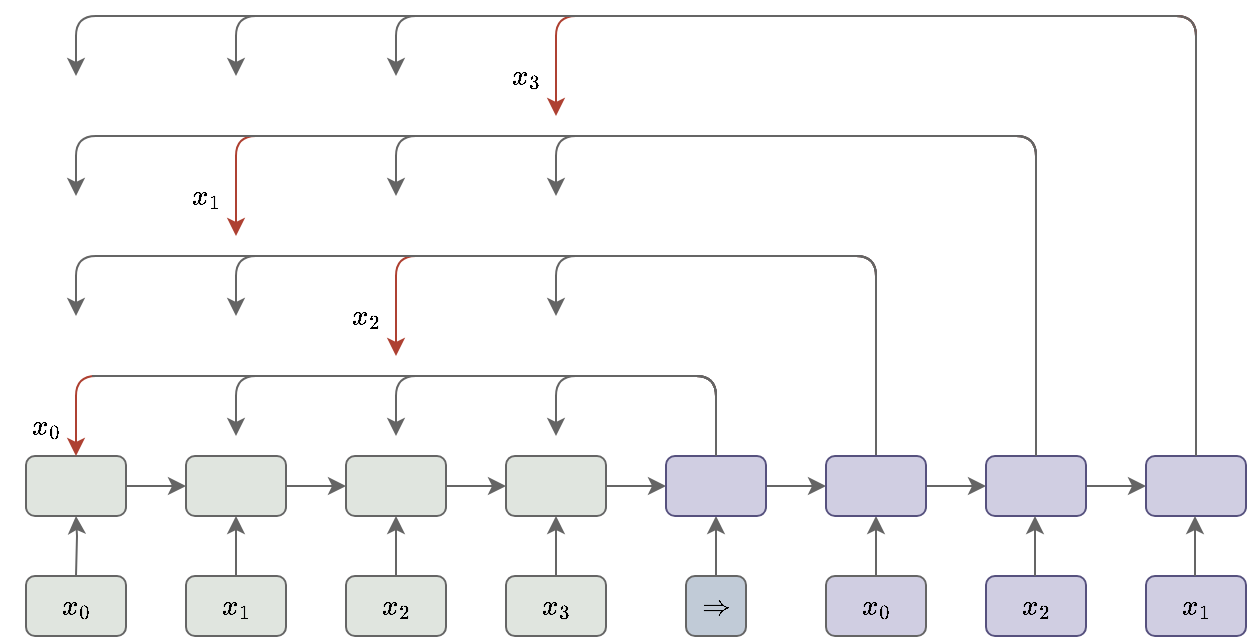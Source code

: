 <mxfile version="15.9.1" type="github">
  <diagram id="XGCCkTVCE6sSBGF_dYgc" name="Page-1">
    <mxGraphModel dx="946" dy="645" grid="1" gridSize="10" guides="1" tooltips="1" connect="1" arrows="1" fold="1" page="1" pageScale="1" pageWidth="827" pageHeight="1169" math="0" shadow="0">
      <root>
        <mxCell id="0" />
        <mxCell id="1" parent="0" />
        <mxCell id="Lex3ngpuYueUcGQ_zVxU-1" value="" style="endArrow=classic;html=1;rounded=1;shadow=0;labelBackgroundColor=#FFFFFF;sketch=0;fontColor=#CCCCFF;startSize=0;endSize=6;sourcePerimeterSpacing=0;strokeColor=#ae4132;fillColor=#fad9d5;edgeStyle=elbowEdgeStyle;elbow=vertical;exitX=0.5;exitY=0;exitDx=0;exitDy=0;" edge="1" parent="1" source="Lex3ngpuYueUcGQ_zVxU-27">
          <mxGeometry width="50" height="50" relative="1" as="geometry">
            <mxPoint x="544" y="380" as="sourcePoint" />
            <mxPoint x="304" y="390" as="targetPoint" />
            <Array as="points">
              <mxPoint x="424" y="340" />
            </Array>
          </mxGeometry>
        </mxCell>
        <mxCell id="Lex3ngpuYueUcGQ_zVxU-2" style="edgeStyle=orthogonalEdgeStyle;rounded=0;orthogonalLoop=1;jettySize=auto;html=1;strokeColor=#656565;fontColor=#1D3557;labelBackgroundColor=#F1FAEE;" edge="1" parent="1" target="Lex3ngpuYueUcGQ_zVxU-14">
          <mxGeometry relative="1" as="geometry">
            <mxPoint x="144" y="500" as="sourcePoint" />
          </mxGeometry>
        </mxCell>
        <mxCell id="Lex3ngpuYueUcGQ_zVxU-3" style="edgeStyle=orthogonalEdgeStyle;rounded=0;orthogonalLoop=1;jettySize=auto;html=1;strokeColor=#656565;fontColor=#1D3557;labelBackgroundColor=#F1FAEE;" edge="1" parent="1" source="Lex3ngpuYueUcGQ_zVxU-4" target="Lex3ngpuYueUcGQ_zVxU-20">
          <mxGeometry relative="1" as="geometry" />
        </mxCell>
        <mxCell id="Lex3ngpuYueUcGQ_zVxU-4" value="&lt;span style=&quot;color: rgb(0 , 0 , 0)&quot;&gt;$$x_3$$&lt;/span&gt;" style="rounded=1;whiteSpace=wrap;html=1;fillColor=#E0E5DF;strokeColor=#656565;fontColor=#1D3557;" vertex="1" parent="1">
          <mxGeometry x="359" y="500" width="50" height="30" as="geometry" />
        </mxCell>
        <mxCell id="Lex3ngpuYueUcGQ_zVxU-5" style="edgeStyle=orthogonalEdgeStyle;rounded=0;orthogonalLoop=1;jettySize=auto;html=1;strokeColor=#656565;fontColor=#1D3557;labelBackgroundColor=#F1FAEE;" edge="1" parent="1" source="Lex3ngpuYueUcGQ_zVxU-6" target="Lex3ngpuYueUcGQ_zVxU-27">
          <mxGeometry relative="1" as="geometry" />
        </mxCell>
        <mxCell id="Lex3ngpuYueUcGQ_zVxU-6" value="$$x_0$$" style="rounded=1;whiteSpace=wrap;html=1;fillColor=#D0CEE2;strokeColor=#656565;" vertex="1" parent="1">
          <mxGeometry x="519" y="500" width="50" height="30" as="geometry" />
        </mxCell>
        <mxCell id="Lex3ngpuYueUcGQ_zVxU-7" style="edgeStyle=orthogonalEdgeStyle;rounded=0;orthogonalLoop=1;jettySize=auto;html=1;strokeColor=#656565;fontColor=#1D3557;labelBackgroundColor=#F1FAEE;" edge="1" parent="1" source="Lex3ngpuYueUcGQ_zVxU-8" target="Lex3ngpuYueUcGQ_zVxU-18">
          <mxGeometry relative="1" as="geometry" />
        </mxCell>
        <mxCell id="Lex3ngpuYueUcGQ_zVxU-8" value="&lt;span style=&quot;color: rgb(0 , 0 , 0)&quot;&gt;$$x_2$$&lt;/span&gt;" style="rounded=1;whiteSpace=wrap;html=1;fillColor=#e0e5df;strokeColor=#656565;fontColor=#1D3557;" vertex="1" parent="1">
          <mxGeometry x="279" y="500" width="50" height="30" as="geometry" />
        </mxCell>
        <mxCell id="Lex3ngpuYueUcGQ_zVxU-9" style="edgeStyle=orthogonalEdgeStyle;rounded=0;orthogonalLoop=1;jettySize=auto;html=1;strokeColor=#656565;fontColor=#1D3557;labelBackgroundColor=#F1FAEE;" edge="1" parent="1" source="Lex3ngpuYueUcGQ_zVxU-10" target="Lex3ngpuYueUcGQ_zVxU-16">
          <mxGeometry relative="1" as="geometry" />
        </mxCell>
        <mxCell id="Lex3ngpuYueUcGQ_zVxU-10" value="&lt;span style=&quot;color: rgb(0 , 0 , 0)&quot;&gt;$$x_1$$&lt;/span&gt;" style="rounded=1;whiteSpace=wrap;html=1;fillColor=#e0e5df;strokeColor=#656565;fontColor=#1D3557;" vertex="1" parent="1">
          <mxGeometry x="199" y="500" width="50" height="30" as="geometry" />
        </mxCell>
        <mxCell id="Lex3ngpuYueUcGQ_zVxU-11" style="edgeStyle=orthogonalEdgeStyle;rounded=0;orthogonalLoop=1;jettySize=auto;html=1;strokeColor=#656565;fontColor=#1D3557;labelBackgroundColor=#F1FAEE;" edge="1" parent="1" source="Lex3ngpuYueUcGQ_zVxU-12" target="Lex3ngpuYueUcGQ_zVxU-24">
          <mxGeometry relative="1" as="geometry" />
        </mxCell>
        <mxCell id="Lex3ngpuYueUcGQ_zVxU-12" value="$$\Rightarrow$$" style="rounded=1;whiteSpace=wrap;html=1;fillColor=#c1cbd7;strokeColor=#656565;" vertex="1" parent="1">
          <mxGeometry x="449" y="500" width="30" height="30" as="geometry" />
        </mxCell>
        <mxCell id="Lex3ngpuYueUcGQ_zVxU-13" style="edgeStyle=orthogonalEdgeStyle;rounded=0;orthogonalLoop=1;jettySize=auto;html=1;strokeColor=#656565;fontColor=#1D3557;labelBackgroundColor=#F1FAEE;" edge="1" parent="1" source="Lex3ngpuYueUcGQ_zVxU-14" target="Lex3ngpuYueUcGQ_zVxU-16">
          <mxGeometry relative="1" as="geometry" />
        </mxCell>
        <mxCell id="Lex3ngpuYueUcGQ_zVxU-14" value="" style="rounded=1;whiteSpace=wrap;html=1;fillColor=#e0e5df;strokeColor=#656565;fontColor=#1D3557;" vertex="1" parent="1">
          <mxGeometry x="119" y="440" width="50" height="30" as="geometry" />
        </mxCell>
        <mxCell id="Lex3ngpuYueUcGQ_zVxU-15" style="edgeStyle=orthogonalEdgeStyle;rounded=0;orthogonalLoop=1;jettySize=auto;html=1;entryX=0;entryY=0.5;entryDx=0;entryDy=0;strokeColor=#656565;fontColor=#1D3557;labelBackgroundColor=#F1FAEE;" edge="1" parent="1" source="Lex3ngpuYueUcGQ_zVxU-16" target="Lex3ngpuYueUcGQ_zVxU-18">
          <mxGeometry relative="1" as="geometry" />
        </mxCell>
        <mxCell id="Lex3ngpuYueUcGQ_zVxU-16" value="" style="rounded=1;whiteSpace=wrap;html=1;fillColor=#e0e5df;strokeColor=#656565;fontColor=#1D3557;" vertex="1" parent="1">
          <mxGeometry x="199" y="440" width="50" height="30" as="geometry" />
        </mxCell>
        <mxCell id="Lex3ngpuYueUcGQ_zVxU-17" style="edgeStyle=orthogonalEdgeStyle;rounded=0;orthogonalLoop=1;jettySize=auto;html=1;entryX=0;entryY=0.5;entryDx=0;entryDy=0;strokeColor=#656565;fontColor=#1D3557;labelBackgroundColor=#F1FAEE;" edge="1" parent="1" source="Lex3ngpuYueUcGQ_zVxU-18" target="Lex3ngpuYueUcGQ_zVxU-20">
          <mxGeometry relative="1" as="geometry" />
        </mxCell>
        <mxCell id="Lex3ngpuYueUcGQ_zVxU-18" value="" style="rounded=1;whiteSpace=wrap;html=1;fillColor=#e0e5df;strokeColor=#656565;fontColor=#1D3557;" vertex="1" parent="1">
          <mxGeometry x="279" y="440" width="50" height="30" as="geometry" />
        </mxCell>
        <mxCell id="Lex3ngpuYueUcGQ_zVxU-19" style="edgeStyle=orthogonalEdgeStyle;rounded=0;orthogonalLoop=1;jettySize=auto;html=1;entryX=0;entryY=0.5;entryDx=0;entryDy=0;strokeColor=#656565;fontColor=#1D3557;labelBackgroundColor=#F1FAEE;" edge="1" parent="1" source="Lex3ngpuYueUcGQ_zVxU-20" target="Lex3ngpuYueUcGQ_zVxU-24">
          <mxGeometry relative="1" as="geometry" />
        </mxCell>
        <mxCell id="Lex3ngpuYueUcGQ_zVxU-20" value="" style="rounded=1;whiteSpace=wrap;html=1;fillColor=#e0e5df;strokeColor=#656565;fontColor=#1D3557;" vertex="1" parent="1">
          <mxGeometry x="359" y="440" width="50" height="30" as="geometry" />
        </mxCell>
        <mxCell id="Lex3ngpuYueUcGQ_zVxU-21" style="edgeStyle=orthogonalEdgeStyle;rounded=0;orthogonalLoop=1;jettySize=auto;html=1;entryX=0;entryY=0.5;entryDx=0;entryDy=0;strokeColor=#656565;fontColor=#1D3557;labelBackgroundColor=#F1FAEE;" edge="1" parent="1" source="Lex3ngpuYueUcGQ_zVxU-24" target="Lex3ngpuYueUcGQ_zVxU-27">
          <mxGeometry relative="1" as="geometry" />
        </mxCell>
        <mxCell id="Lex3ngpuYueUcGQ_zVxU-22" style="edgeStyle=orthogonalEdgeStyle;rounded=1;sketch=0;jumpStyle=none;orthogonalLoop=1;jettySize=auto;html=1;entryX=0.5;entryY=0;entryDx=0;entryDy=0;shadow=0;labelBackgroundColor=#FFFFFF;fontColor=#CCCCFF;startArrow=none;startFill=0;endArrow=classic;endFill=1;sourcePerimeterSpacing=-6;strokeColor=#ae4132;fillColor=#fad9d5;" edge="1" parent="1" source="Lex3ngpuYueUcGQ_zVxU-24" target="Lex3ngpuYueUcGQ_zVxU-14">
          <mxGeometry relative="1" as="geometry">
            <Array as="points">
              <mxPoint x="464" y="400" />
              <mxPoint x="144" y="400" />
            </Array>
          </mxGeometry>
        </mxCell>
        <mxCell id="Lex3ngpuYueUcGQ_zVxU-23" style="edgeStyle=orthogonalEdgeStyle;rounded=1;sketch=0;jumpStyle=none;orthogonalLoop=1;jettySize=auto;html=1;shadow=0;labelBackgroundColor=#FFFFFF;fontColor=#CCCCFF;startArrow=none;startFill=0;endArrow=none;endFill=0;sourcePerimeterSpacing=-6;strokeColor=#656565;fillColor=#A8DADC;" edge="1" parent="1" source="Lex3ngpuYueUcGQ_zVxU-24">
          <mxGeometry relative="1" as="geometry">
            <mxPoint x="152" y="400" as="targetPoint" />
            <Array as="points">
              <mxPoint x="464" y="400" />
            </Array>
          </mxGeometry>
        </mxCell>
        <mxCell id="Lex3ngpuYueUcGQ_zVxU-24" value="" style="rounded=1;whiteSpace=wrap;html=1;fillColor=#d0cee2;strokeColor=#56517e;" vertex="1" parent="1">
          <mxGeometry x="439" y="440" width="50" height="30" as="geometry" />
        </mxCell>
        <mxCell id="Lex3ngpuYueUcGQ_zVxU-25" style="edgeStyle=elbowEdgeStyle;rounded=1;sketch=0;orthogonalLoop=1;jettySize=auto;elbow=vertical;html=1;exitX=0.5;exitY=0;exitDx=0;exitDy=0;shadow=0;labelBackgroundColor=#FFFFFF;fontColor=#CCCCFF;startArrow=none;startFill=0;startSize=0;endSize=6;sourcePerimeterSpacing=-6;strokeColor=#656565;fillColor=#A8DADC;" edge="1" parent="1" source="Lex3ngpuYueUcGQ_zVxU-27">
          <mxGeometry relative="1" as="geometry">
            <mxPoint x="144" y="370" as="targetPoint" />
            <Array as="points">
              <mxPoint x="344" y="340" />
            </Array>
          </mxGeometry>
        </mxCell>
        <mxCell id="Lex3ngpuYueUcGQ_zVxU-26" style="edgeStyle=elbowEdgeStyle;rounded=1;sketch=0;orthogonalLoop=1;jettySize=auto;elbow=vertical;html=1;exitX=1;exitY=0.5;exitDx=0;exitDy=0;shadow=0;labelBackgroundColor=#FFFFFF;fontColor=#CCCCFF;startArrow=none;startFill=0;sourcePerimeterSpacing=-6;strokeColor=#656565;fillColor=#A8DADC;" edge="1" parent="1" source="Lex3ngpuYueUcGQ_zVxU-27" target="Lex3ngpuYueUcGQ_zVxU-34">
          <mxGeometry relative="1" as="geometry" />
        </mxCell>
        <mxCell id="Lex3ngpuYueUcGQ_zVxU-27" value="" style="rounded=1;whiteSpace=wrap;html=1;fillColor=#d0cee2;strokeColor=#56517e;" vertex="1" parent="1">
          <mxGeometry x="519" y="440" width="50" height="30" as="geometry" />
        </mxCell>
        <mxCell id="Lex3ngpuYueUcGQ_zVxU-28" value="" style="endArrow=classic;html=1;rounded=1;shadow=0;labelBackgroundColor=#FFFFFF;sketch=0;fontColor=#CCCCFF;startSize=0;endSize=6;sourcePerimeterSpacing=0;strokeColor=#656565;fillColor=#A8DADC;edgeStyle=elbowEdgeStyle;elbow=vertical;exitX=0.5;exitY=0;exitDx=0;exitDy=0;" edge="1" parent="1" source="Lex3ngpuYueUcGQ_zVxU-24">
          <mxGeometry width="50" height="50" relative="1" as="geometry">
            <mxPoint x="459" y="410" as="sourcePoint" />
            <mxPoint x="224" y="430" as="targetPoint" />
            <Array as="points">
              <mxPoint x="344" y="400" />
            </Array>
          </mxGeometry>
        </mxCell>
        <mxCell id="Lex3ngpuYueUcGQ_zVxU-29" value="" style="endArrow=classic;html=1;rounded=1;shadow=0;labelBackgroundColor=#FFFFFF;sketch=0;fontColor=#CCCCFF;startSize=0;endSize=6;sourcePerimeterSpacing=0;strokeColor=#656565;fillColor=#A8DADC;edgeStyle=elbowEdgeStyle;elbow=vertical;exitX=0.5;exitY=0;exitDx=0;exitDy=0;" edge="1" parent="1" source="Lex3ngpuYueUcGQ_zVxU-24">
          <mxGeometry width="50" height="50" relative="1" as="geometry">
            <mxPoint x="469" y="440" as="sourcePoint" />
            <mxPoint x="384" y="430" as="targetPoint" />
            <Array as="points">
              <mxPoint x="424" y="400" />
            </Array>
          </mxGeometry>
        </mxCell>
        <mxCell id="Lex3ngpuYueUcGQ_zVxU-30" value="" style="endArrow=classic;html=1;rounded=1;shadow=0;labelBackgroundColor=#FFFFFF;sketch=0;fontColor=#CCCCFF;startSize=0;endSize=6;sourcePerimeterSpacing=0;strokeColor=#656565;fillColor=#A8DADC;edgeStyle=elbowEdgeStyle;elbow=vertical;exitX=0.5;exitY=0;exitDx=0;exitDy=0;" edge="1" parent="1" source="Lex3ngpuYueUcGQ_zVxU-24">
          <mxGeometry width="50" height="50" relative="1" as="geometry">
            <mxPoint x="459" y="430" as="sourcePoint" />
            <mxPoint x="304" y="430" as="targetPoint" />
            <Array as="points">
              <mxPoint x="389" y="400" />
            </Array>
          </mxGeometry>
        </mxCell>
        <mxCell id="Lex3ngpuYueUcGQ_zVxU-31" style="edgeStyle=elbowEdgeStyle;rounded=1;sketch=0;orthogonalLoop=1;jettySize=auto;elbow=vertical;html=1;exitX=0.5;exitY=0;exitDx=0;exitDy=0;shadow=0;labelBackgroundColor=#FFFFFF;fontColor=#CCCCFF;startArrow=none;startFill=0;startSize=0;endSize=6;sourcePerimeterSpacing=-6;strokeColor=#ae4132;fillColor=#fad9d5;" edge="1" parent="1" source="Lex3ngpuYueUcGQ_zVxU-34">
          <mxGeometry relative="1" as="geometry">
            <mxPoint x="224" y="330" as="targetPoint" />
            <Array as="points">
              <mxPoint x="419" y="280" />
            </Array>
          </mxGeometry>
        </mxCell>
        <mxCell id="Lex3ngpuYueUcGQ_zVxU-32" style="edgeStyle=elbowEdgeStyle;rounded=1;sketch=0;orthogonalLoop=1;jettySize=auto;elbow=vertical;html=1;shadow=0;labelBackgroundColor=#FFFFFF;fontColor=#CCCCFF;startArrow=none;startFill=0;startSize=0;endSize=6;sourcePerimeterSpacing=-6;strokeColor=#656565;fillColor=#A8DADC;" edge="1" parent="1" source="Lex3ngpuYueUcGQ_zVxU-34">
          <mxGeometry relative="1" as="geometry">
            <mxPoint x="144" y="310" as="targetPoint" />
            <Array as="points">
              <mxPoint x="372" y="280" />
            </Array>
          </mxGeometry>
        </mxCell>
        <mxCell id="Lex3ngpuYueUcGQ_zVxU-33" style="edgeStyle=elbowEdgeStyle;rounded=1;sketch=0;orthogonalLoop=1;jettySize=auto;elbow=vertical;html=1;exitX=1;exitY=0.5;exitDx=0;exitDy=0;shadow=0;labelBackgroundColor=#FFFFFF;fontColor=#CCCCFF;startArrow=none;startFill=0;sourcePerimeterSpacing=-6;strokeColor=#656565;fillColor=#A8DADC;" edge="1" parent="1" source="Lex3ngpuYueUcGQ_zVxU-34" target="Lex3ngpuYueUcGQ_zVxU-36">
          <mxGeometry relative="1" as="geometry" />
        </mxCell>
        <mxCell id="Lex3ngpuYueUcGQ_zVxU-34" value="" style="rounded=1;whiteSpace=wrap;html=1;fillColor=#d0cee2;strokeColor=#56517e;" vertex="1" parent="1">
          <mxGeometry x="599" y="440" width="50" height="30" as="geometry" />
        </mxCell>
        <mxCell id="Lex3ngpuYueUcGQ_zVxU-35" style="edgeStyle=elbowEdgeStyle;rounded=1;sketch=0;orthogonalLoop=1;jettySize=auto;elbow=vertical;html=1;shadow=0;labelBackgroundColor=#FFFFFF;fontColor=#CCCCFF;startArrow=none;startFill=0;startSize=0;endSize=6;sourcePerimeterSpacing=-6;strokeColor=#656565;fillColor=#A8DADC;" edge="1" parent="1" source="Lex3ngpuYueUcGQ_zVxU-36">
          <mxGeometry relative="1" as="geometry">
            <mxPoint x="144" y="250" as="targetPoint" />
            <Array as="points">
              <mxPoint x="419" y="220" />
            </Array>
          </mxGeometry>
        </mxCell>
        <mxCell id="Lex3ngpuYueUcGQ_zVxU-36" value="" style="rounded=1;whiteSpace=wrap;html=1;fillColor=#d0cee2;strokeColor=#56517e;" vertex="1" parent="1">
          <mxGeometry x="679" y="440" width="50" height="30" as="geometry" />
        </mxCell>
        <mxCell id="Lex3ngpuYueUcGQ_zVxU-37" value="$$x_2$$" style="rounded=1;whiteSpace=wrap;html=1;fillColor=#d0cee2;strokeColor=#56517e;" vertex="1" parent="1">
          <mxGeometry x="599" y="500" width="50" height="30" as="geometry" />
        </mxCell>
        <mxCell id="Lex3ngpuYueUcGQ_zVxU-38" value="$$x_1$$" style="rounded=1;whiteSpace=wrap;html=1;fillColor=#d0cee2;strokeColor=#56517e;" vertex="1" parent="1">
          <mxGeometry x="679" y="500" width="50" height="30" as="geometry" />
        </mxCell>
        <mxCell id="Lex3ngpuYueUcGQ_zVxU-39" style="edgeStyle=orthogonalEdgeStyle;curved=0;rounded=1;sketch=0;orthogonalLoop=1;jettySize=auto;html=1;labelBackgroundColor=#FFFFFF;fontColor=#CCCCFF;strokeColor=#656565;fillColor=#A8DADC;sourcePerimeterSpacing=-1;" edge="1" parent="1">
          <mxGeometry relative="1" as="geometry">
            <mxPoint x="544" y="380" as="sourcePoint" />
            <mxPoint x="224" y="370" as="targetPoint" />
            <Array as="points">
              <mxPoint x="544" y="340" />
              <mxPoint x="224" y="340" />
            </Array>
          </mxGeometry>
        </mxCell>
        <mxCell id="Lex3ngpuYueUcGQ_zVxU-40" style="edgeStyle=orthogonalEdgeStyle;curved=0;rounded=1;sketch=0;orthogonalLoop=1;jettySize=auto;html=1;labelBackgroundColor=#FFFFFF;fontColor=#CCCCFF;strokeColor=#656565;fillColor=#A8DADC;" edge="1" parent="1">
          <mxGeometry relative="1" as="geometry">
            <mxPoint x="624" y="320" as="sourcePoint" />
            <mxPoint x="304" y="310" as="targetPoint" />
            <Array as="points">
              <mxPoint x="624" y="280" />
              <mxPoint x="304" y="280" />
            </Array>
          </mxGeometry>
        </mxCell>
        <mxCell id="Lex3ngpuYueUcGQ_zVxU-41" value="" style="endArrow=classic;html=1;rounded=1;shadow=0;labelBackgroundColor=#FFFFFF;sketch=0;fontColor=#CCCCFF;startSize=0;endSize=6;sourcePerimeterSpacing=0;strokeColor=#656565;fillColor=#A8DADC;edgeStyle=elbowEdgeStyle;elbow=vertical;exitX=0.5;exitY=0;exitDx=0;exitDy=0;" edge="1" parent="1" source="Lex3ngpuYueUcGQ_zVxU-34">
          <mxGeometry width="50" height="50" relative="1" as="geometry">
            <mxPoint x="624" y="320" as="sourcePoint" />
            <mxPoint x="384" y="310" as="targetPoint" />
            <Array as="points">
              <mxPoint x="559" y="280" />
              <mxPoint x="504" y="280" />
            </Array>
          </mxGeometry>
        </mxCell>
        <mxCell id="Lex3ngpuYueUcGQ_zVxU-42" style="edgeStyle=elbowEdgeStyle;rounded=1;sketch=0;orthogonalLoop=1;jettySize=auto;elbow=vertical;html=1;entryX=0.5;entryY=0;entryDx=0;entryDy=0;shadow=0;labelBackgroundColor=#FFFFFF;fontColor=#CCCCFF;startArrow=classicThin;startFill=1;startSize=0;endSize=6;sourcePerimeterSpacing=0;strokeColor=#656565;fillColor=#A8DADC;" edge="1" parent="1" source="Lex3ngpuYueUcGQ_zVxU-37" target="Lex3ngpuYueUcGQ_zVxU-37">
          <mxGeometry relative="1" as="geometry" />
        </mxCell>
        <mxCell id="Lex3ngpuYueUcGQ_zVxU-43" style="edgeStyle=orthogonalEdgeStyle;rounded=0;orthogonalLoop=1;jettySize=auto;html=1;strokeColor=#656565;fontColor=#1D3557;labelBackgroundColor=#F1FAEE;" edge="1" parent="1">
          <mxGeometry relative="1" as="geometry">
            <mxPoint x="623.5" y="500" as="sourcePoint" />
            <mxPoint x="623.5" y="470" as="targetPoint" />
          </mxGeometry>
        </mxCell>
        <mxCell id="Lex3ngpuYueUcGQ_zVxU-44" style="edgeStyle=orthogonalEdgeStyle;rounded=0;orthogonalLoop=1;jettySize=auto;html=1;strokeColor=#656565;fontColor=#1D3557;labelBackgroundColor=#F1FAEE;" edge="1" parent="1">
          <mxGeometry relative="1" as="geometry">
            <mxPoint x="703.5" y="500" as="sourcePoint" />
            <mxPoint x="703.5" y="470" as="targetPoint" />
          </mxGeometry>
        </mxCell>
        <mxCell id="Lex3ngpuYueUcGQ_zVxU-45" value="" style="endArrow=classic;html=1;rounded=1;shadow=0;labelBackgroundColor=#FFFFFF;sketch=0;fontColor=#CCCCFF;startSize=0;endSize=6;sourcePerimeterSpacing=0;strokeColor=#656565;fillColor=#A8DADC;edgeStyle=elbowEdgeStyle;elbow=vertical;exitX=0.5;exitY=0;exitDx=0;exitDy=0;" edge="1" parent="1" source="Lex3ngpuYueUcGQ_zVxU-36">
          <mxGeometry width="50" height="50" relative="1" as="geometry">
            <mxPoint x="464" y="260" as="sourcePoint" />
            <mxPoint x="224" y="250" as="targetPoint" />
            <Array as="points">
              <mxPoint x="344" y="220" />
            </Array>
          </mxGeometry>
        </mxCell>
        <mxCell id="Lex3ngpuYueUcGQ_zVxU-46" value="" style="endArrow=classic;html=1;rounded=1;shadow=0;labelBackgroundColor=#FFFFFF;sketch=0;fontColor=#CCCCFF;startSize=0;endSize=6;sourcePerimeterSpacing=0;strokeColor=#ae4132;fillColor=#fad9d5;edgeStyle=elbowEdgeStyle;elbow=vertical;exitX=0.5;exitY=0;exitDx=0;exitDy=0;" edge="1" parent="1" source="Lex3ngpuYueUcGQ_zVxU-36">
          <mxGeometry width="50" height="50" relative="1" as="geometry">
            <mxPoint x="464" y="260" as="sourcePoint" />
            <mxPoint x="384" y="270" as="targetPoint" />
            <Array as="points">
              <mxPoint x="424" y="220" />
            </Array>
          </mxGeometry>
        </mxCell>
        <mxCell id="Lex3ngpuYueUcGQ_zVxU-47" value="" style="endArrow=classic;html=1;rounded=1;shadow=0;labelBackgroundColor=#FFFFFF;sketch=0;fontColor=#CCCCFF;startSize=0;endSize=6;sourcePerimeterSpacing=0;strokeColor=#656565;fillColor=#A8DADC;edgeStyle=elbowEdgeStyle;elbow=vertical;exitX=0.5;exitY=0;exitDx=0;exitDy=0;" edge="1" parent="1" source="Lex3ngpuYueUcGQ_zVxU-36">
          <mxGeometry width="50" height="50" relative="1" as="geometry">
            <mxPoint x="464" y="260" as="sourcePoint" />
            <mxPoint x="304" y="250" as="targetPoint" />
            <Array as="points">
              <mxPoint x="389" y="220" />
            </Array>
          </mxGeometry>
        </mxCell>
        <mxCell id="Lex3ngpuYueUcGQ_zVxU-48" value="" style="endArrow=classic;html=1;rounded=1;shadow=0;labelBackgroundColor=#FFFFFF;sketch=0;fontColor=#CCCCFF;startSize=0;endSize=6;sourcePerimeterSpacing=0;strokeColor=#656565;fillColor=#A8DADC;edgeStyle=elbowEdgeStyle;elbow=vertical;exitX=0.5;exitY=0;exitDx=0;exitDy=0;" edge="1" parent="1">
          <mxGeometry width="50" height="50" relative="1" as="geometry">
            <mxPoint x="544" y="380" as="sourcePoint" />
            <mxPoint x="384" y="370" as="targetPoint" />
            <Array as="points">
              <mxPoint x="469" y="340" />
            </Array>
          </mxGeometry>
        </mxCell>
        <mxCell id="Lex3ngpuYueUcGQ_zVxU-49" value="&lt;span style=&quot;color: rgb(0 , 0 , 0)&quot;&gt;$$x_0$$&lt;/span&gt;" style="rounded=1;whiteSpace=wrap;html=1;fillColor=#e0e5df;strokeColor=#656565;fontColor=#1D3557;" vertex="1" parent="1">
          <mxGeometry x="119" y="500" width="50" height="30" as="geometry" />
        </mxCell>
        <mxCell id="Lex3ngpuYueUcGQ_zVxU-50" value="$$x_0$$" style="text;html=1;strokeColor=none;fillColor=none;align=center;verticalAlign=middle;whiteSpace=wrap;rounded=0;labelBackgroundColor=none;sketch=0;fontColor=default;" vertex="1" parent="1">
          <mxGeometry x="119" y="420" width="20" height="10" as="geometry" />
        </mxCell>
        <mxCell id="Lex3ngpuYueUcGQ_zVxU-51" value="$$x_2$$" style="text;html=1;strokeColor=none;fillColor=none;align=center;verticalAlign=middle;whiteSpace=wrap;rounded=0;labelBackgroundColor=none;sketch=0;fontColor=default;" vertex="1" parent="1">
          <mxGeometry x="279" y="360" width="20" height="20" as="geometry" />
        </mxCell>
        <mxCell id="Lex3ngpuYueUcGQ_zVxU-52" value="$$x_1$$" style="text;html=1;strokeColor=none;fillColor=none;align=center;verticalAlign=middle;whiteSpace=wrap;rounded=0;labelBackgroundColor=none;sketch=0;fontColor=default;" vertex="1" parent="1">
          <mxGeometry x="199" y="300" width="20" height="20" as="geometry" />
        </mxCell>
        <mxCell id="Lex3ngpuYueUcGQ_zVxU-53" value="$$x_3$$" style="text;html=1;strokeColor=none;fillColor=none;align=center;verticalAlign=middle;whiteSpace=wrap;rounded=0;labelBackgroundColor=none;sketch=0;fontColor=default;" vertex="1" parent="1">
          <mxGeometry x="359" y="240" width="20" height="20" as="geometry" />
        </mxCell>
      </root>
    </mxGraphModel>
  </diagram>
</mxfile>
